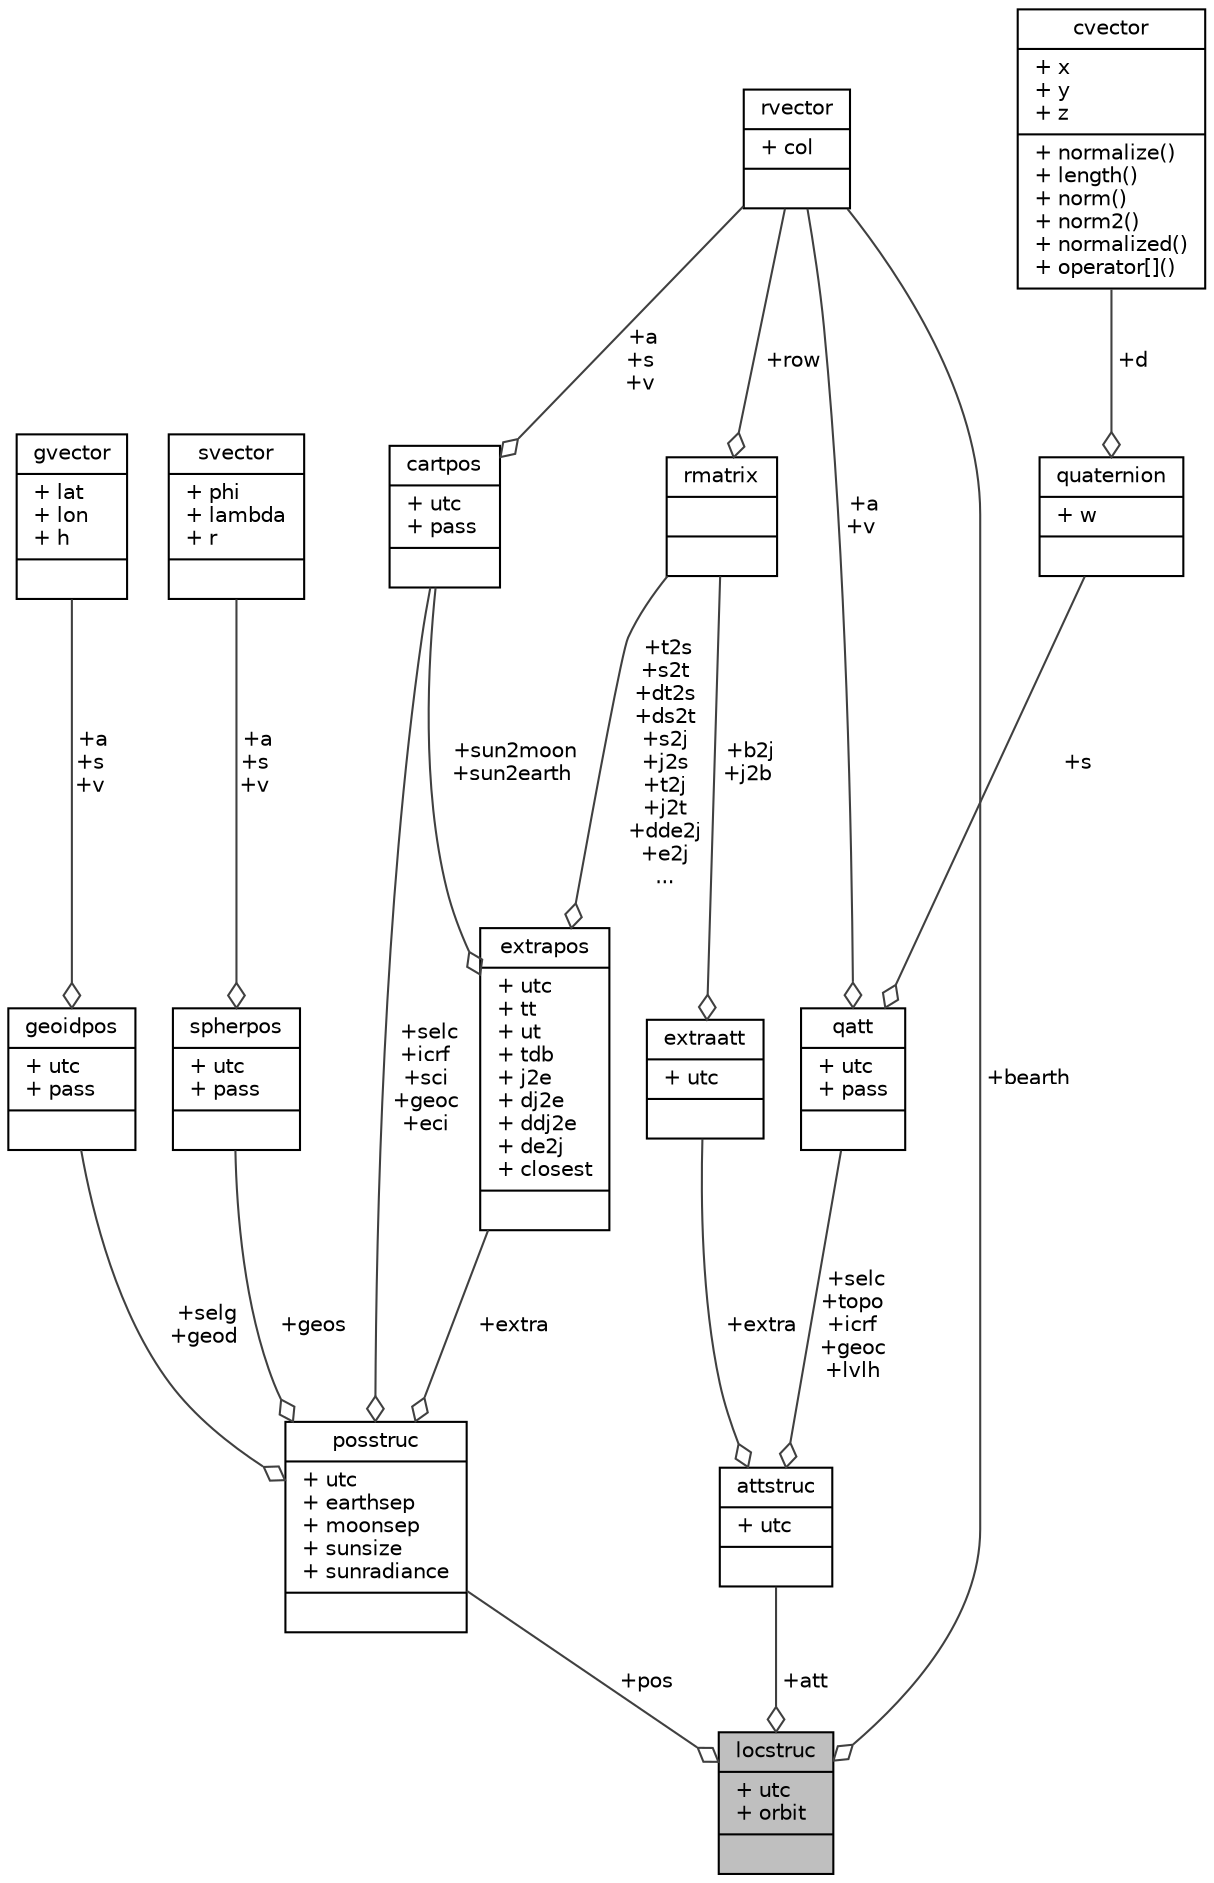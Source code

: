 digraph "locstruc"
{
 // INTERACTIVE_SVG=YES
  edge [fontname="Helvetica",fontsize="10",labelfontname="Helvetica",labelfontsize="10"];
  node [fontname="Helvetica",fontsize="10",shape=record];
  Node1 [label="{locstruc\n|+ utc\l+ orbit\l|}",height=0.2,width=0.4,color="black", fillcolor="grey75", style="filled", fontcolor="black"];
  Node2 -> Node1 [color="grey25",fontsize="10",style="solid",label=" +pos" ,arrowhead="odiamond",fontname="Helvetica"];
  Node2 [label="{posstruc\n|+ utc\l+ earthsep\l+ moonsep\l+ sunsize\l+ sunradiance\l|}",height=0.2,width=0.4,color="black", fillcolor="white", style="filled",URL="$structposstruc.html"];
  Node3 -> Node2 [color="grey25",fontsize="10",style="solid",label=" +selg\n+geod" ,arrowhead="odiamond",fontname="Helvetica"];
  Node3 [label="{geoidpos\n|+ utc\l+ pass\l|}",height=0.2,width=0.4,color="black", fillcolor="white", style="filled",URL="$structgeoidpos.html",tooltip="Geodetic position structure. "];
  Node4 -> Node3 [color="grey25",fontsize="10",style="solid",label=" +a\n+s\n+v" ,arrowhead="odiamond",fontname="Helvetica"];
  Node4 [label="{gvector\n|+ lat\l+ lon\l+ h\l|}",height=0.2,width=0.4,color="black", fillcolor="white", style="filled",URL="$structgvector.html",tooltip="3 element geodetic vector "];
  Node5 -> Node2 [color="grey25",fontsize="10",style="solid",label=" +geos" ,arrowhead="odiamond",fontname="Helvetica"];
  Node5 [label="{spherpos\n|+ utc\l+ pass\l|}",height=0.2,width=0.4,color="black", fillcolor="white", style="filled",URL="$structspherpos.html",tooltip="Spherical position structure. "];
  Node6 -> Node5 [color="grey25",fontsize="10",style="solid",label=" +a\n+s\n+v" ,arrowhead="odiamond",fontname="Helvetica"];
  Node6 [label="{svector\n|+ phi\l+ lambda\l+ r\l|}",height=0.2,width=0.4,color="black", fillcolor="white", style="filled",URL="$structsvector.html",tooltip="3 element spherical vector "];
  Node7 -> Node2 [color="grey25",fontsize="10",style="solid",label=" +selc\n+icrf\n+sci\n+geoc\n+eci" ,arrowhead="odiamond",fontname="Helvetica"];
  Node7 [label="{cartpos\n|+ utc\l+ pass\l|}",height=0.2,width=0.4,color="black", fillcolor="white", style="filled",URL="$structcartpos.html",tooltip="Cartesian full position structure. "];
  Node8 -> Node7 [color="grey25",fontsize="10",style="solid",label=" +a\n+s\n+v" ,arrowhead="odiamond",fontname="Helvetica"];
  Node8 [label="{rvector\n|+ col\l|}",height=0.2,width=0.4,color="black", fillcolor="white", style="filled",URL="$structrvector.html",tooltip="3 element generic row vector "];
  Node9 -> Node2 [color="grey25",fontsize="10",style="solid",label=" +extra" ,arrowhead="odiamond",fontname="Helvetica"];
  Node9 [label="{extrapos\n|+ utc\l+ tt\l+ ut\l+ tdb\l+ j2e\l+ dj2e\l+ ddj2e\l+ de2j\l+ closest\l|}",height=0.2,width=0.4,color="black", fillcolor="white", style="filled",URL="$structextrapos.html",tooltip="Additional parameters relating to position that need only be calculated once. "];
  Node7 -> Node9 [color="grey25",fontsize="10",style="solid",label=" +sun2moon\n+sun2earth" ,arrowhead="odiamond",fontname="Helvetica"];
  Node10 -> Node9 [color="grey25",fontsize="10",style="solid",label=" +t2s\n+s2t\n+dt2s\n+ds2t\n+s2j\n+j2s\n+t2j\n+j2t\n+dde2j\n+e2j\n..." ,arrowhead="odiamond",fontname="Helvetica"];
  Node10 [label="{rmatrix\n||}",height=0.2,width=0.4,color="black", fillcolor="white", style="filled",URL="$structrmatrix.html",tooltip="3x3 element generic matrix "];
  Node8 -> Node10 [color="grey25",fontsize="10",style="solid",label=" +row" ,arrowhead="odiamond",fontname="Helvetica"];
  Node8 -> Node1 [color="grey25",fontsize="10",style="solid",label=" +bearth" ,arrowhead="odiamond",fontname="Helvetica"];
  Node11 -> Node1 [color="grey25",fontsize="10",style="solid",label=" +att" ,arrowhead="odiamond",fontname="Helvetica"];
  Node11 [label="{attstruc\n|+ utc\l|}",height=0.2,width=0.4,color="black", fillcolor="white", style="filled",URL="$structattstruc.html"];
  Node12 -> Node11 [color="grey25",fontsize="10",style="solid",label=" +selc\n+topo\n+icrf\n+geoc\n+lvlh" ,arrowhead="odiamond",fontname="Helvetica"];
  Node12 [label="{qatt\n|+ utc\l+ pass\l|}",height=0.2,width=0.4,color="black", fillcolor="white", style="filled",URL="$structqatt.html",tooltip="Quaternion Attitude. "];
  Node13 -> Node12 [color="grey25",fontsize="10",style="solid",label=" +s" ,arrowhead="odiamond",fontname="Helvetica"];
  Node13 [label="{quaternion\n|+ w\l|}",height=0.2,width=0.4,color="black", fillcolor="white", style="filled",URL="$structquaternion.html",tooltip="Quaternion, scalar last, using x, y, z. "];
  Node14 -> Node13 [color="grey25",fontsize="10",style="solid",label=" +d" ,arrowhead="odiamond",fontname="Helvetica"];
  Node14 [label="{cvector\n|+ x\l+ y\l+ z\l|+ normalize()\l+ length()\l+ norm()\l+ norm2()\l+ normalized()\l+ operator[]()\l}",height=0.2,width=0.4,color="black", fillcolor="white", style="filled",URL="$classcvector.html",tooltip="3 element cartesian vector "];
  Node8 -> Node12 [color="grey25",fontsize="10",style="solid",label=" +a\n+v" ,arrowhead="odiamond",fontname="Helvetica"];
  Node15 -> Node11 [color="grey25",fontsize="10",style="solid",label=" +extra" ,arrowhead="odiamond",fontname="Helvetica"];
  Node15 [label="{extraatt\n|+ utc\l|}",height=0.2,width=0.4,color="black", fillcolor="white", style="filled",URL="$structextraatt.html",tooltip="Additional parameters relating to position that need only be calculated once. "];
  Node10 -> Node15 [color="grey25",fontsize="10",style="solid",label=" +b2j\n+j2b" ,arrowhead="odiamond",fontname="Helvetica"];
}
